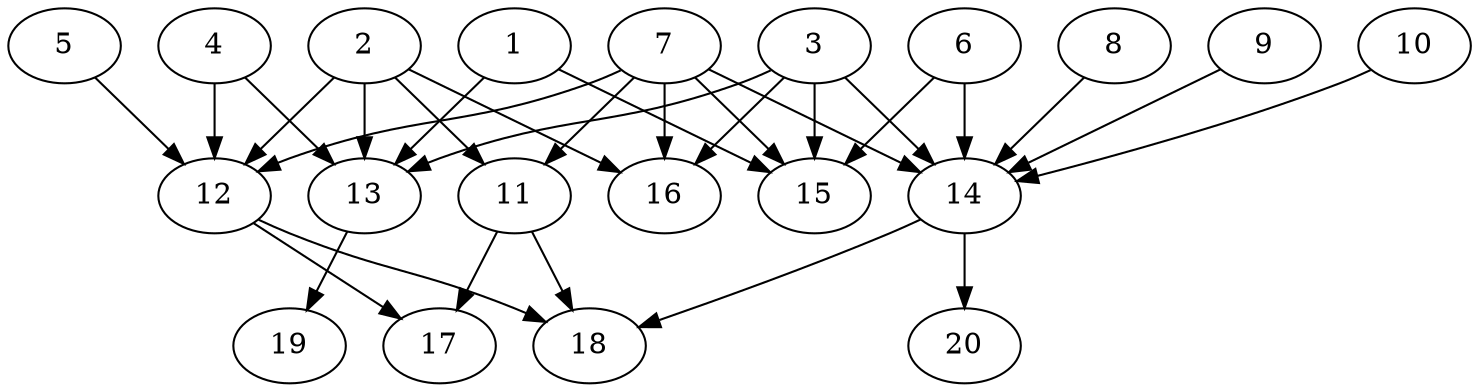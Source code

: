 // DAG automatically generated by daggen at Tue Aug  6 16:20:30 2019
// ./daggen --dot -n 20 --ccr 0.3 --fat 0.8 --regular 0.5 --density 0.7 --mindata 5242880 --maxdata 52428800 
digraph G {
  1 [size="59907413", alpha="0.19", expect_size="17972224"] 
  1 -> 13 [size ="17972224"]
  1 -> 15 [size ="17972224"]
  2 [size="90067627", alpha="0.09", expect_size="27020288"] 
  2 -> 11 [size ="27020288"]
  2 -> 12 [size ="27020288"]
  2 -> 13 [size ="27020288"]
  2 -> 16 [size ="27020288"]
  3 [size="167946240", alpha="0.16", expect_size="50383872"] 
  3 -> 13 [size ="50383872"]
  3 -> 14 [size ="50383872"]
  3 -> 15 [size ="50383872"]
  3 -> 16 [size ="50383872"]
  4 [size="162819413", alpha="0.04", expect_size="48845824"] 
  4 -> 12 [size ="48845824"]
  4 -> 13 [size ="48845824"]
  5 [size="66232320", alpha="0.08", expect_size="19869696"] 
  5 -> 12 [size ="19869696"]
  6 [size="92276053", alpha="0.08", expect_size="27682816"] 
  6 -> 14 [size ="27682816"]
  6 -> 15 [size ="27682816"]
  7 [size="20705280", alpha="0.16", expect_size="6211584"] 
  7 -> 11 [size ="6211584"]
  7 -> 12 [size ="6211584"]
  7 -> 14 [size ="6211584"]
  7 -> 15 [size ="6211584"]
  7 -> 16 [size ="6211584"]
  8 [size="173864960", alpha="0.07", expect_size="52159488"] 
  8 -> 14 [size ="52159488"]
  9 [size="67669333", alpha="0.12", expect_size="20300800"] 
  9 -> 14 [size ="20300800"]
  10 [size="94648320", alpha="0.14", expect_size="28394496"] 
  10 -> 14 [size ="28394496"]
  11 [size="21541547", alpha="0.01", expect_size="6462464"] 
  11 -> 17 [size ="6462464"]
  11 -> 18 [size ="6462464"]
  12 [size="169164800", alpha="0.08", expect_size="50749440"] 
  12 -> 17 [size ="50749440"]
  12 -> 18 [size ="50749440"]
  13 [size="81691307", alpha="0.06", expect_size="24507392"] 
  13 -> 19 [size ="24507392"]
  14 [size="47390720", alpha="0.20", expect_size="14217216"] 
  14 -> 18 [size ="14217216"]
  14 -> 20 [size ="14217216"]
  15 [size="80704853", alpha="0.07", expect_size="24211456"] 
  16 [size="140834133", alpha="0.00", expect_size="42250240"] 
  17 [size="42782720", alpha="0.12", expect_size="12834816"] 
  18 [size="172066133", alpha="0.02", expect_size="51619840"] 
  19 [size="66529280", alpha="0.08", expect_size="19958784"] 
  20 [size="158958933", alpha="0.07", expect_size="47687680"] 
}
